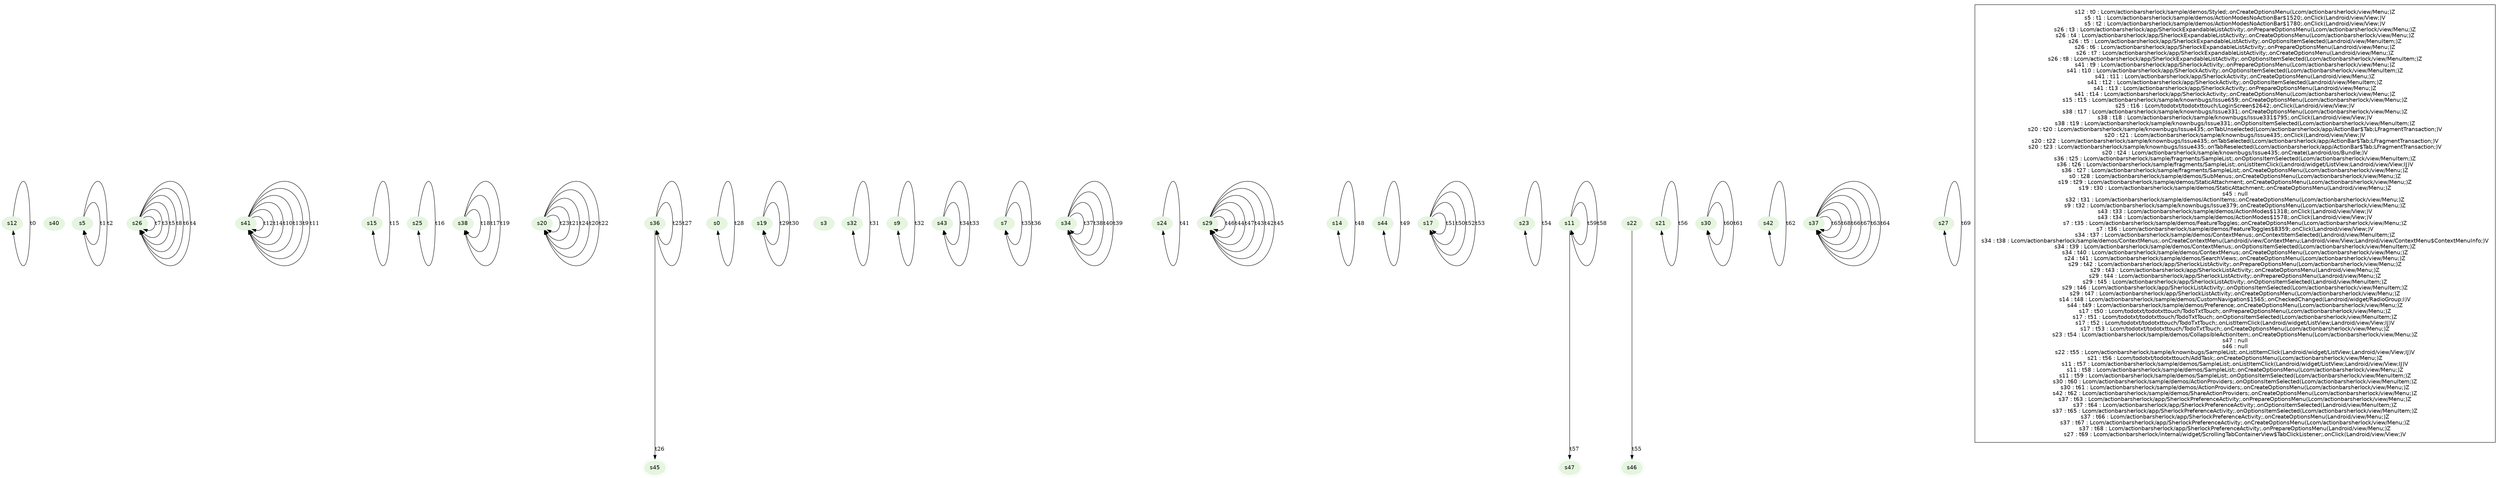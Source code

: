 digraph {
fontname="Helvetica";
node[style=filled, fontname="Helvetica", colorscheme=greens3, color=1];
s12;
s40;
s5;
s26;
s41;
s15;
s25;
s38;
s20;
s36;
s0;
s19;
s45[peripheries=2];
s3;
s32;
s9;
s43;
s7;
s34;
s24;
s29;
s14;
s44;
s17;
s23;
s47[peripheries=2];
s46[peripheries=2];
s22;
s21;
s11;
s30;
s42;
s37;
s27;
s9 -> s9[label="t32"];
s29 -> s29[label="t46"];
s5 -> s5[label="t1"];
s41 -> s41[label="t12"];
s20 -> s20[label="t23"];
s37 -> s37[label="t65"];
s14 -> s14[label="t48"];
s25 -> s25[label="t16"];
s37 -> s37[label="t68"];
s20 -> s20[label="t21"];
s22 -> s46[label="t55"];
s15 -> s15[label="t15"];
s26 -> s26[label="t7"];
s26 -> s26[label="t3"];
s36 -> s36[label="t25"];
s42 -> s42[label="t62"];
s7 -> s7[label="t35"];
s11 -> s11[label="t59"];
s17 -> s17[label="t51"];
s36 -> s45[label="t26"];
s43 -> s43[label="t34"];
s29 -> s29[label="t44"];
s43 -> s43[label="t33"];
s44 -> s44[label="t49"];
s19 -> s19[label="t29"];
s26 -> s26[label="t5"];
s23 -> s23[label="t54"];
s11 -> s11[label="t58"];
s38 -> s38[label="t18"];
s41 -> s41[label="t14"];
s38 -> s38[label="t17"];
s29 -> s29[label="t47"];
s30 -> s30[label="t60"];
s19 -> s19[label="t30"];
s21 -> s21[label="t56"];
s20 -> s20[label="t24"];
s30 -> s30[label="t61"];
s29 -> s29[label="t43"];
s20 -> s20[label="t20"];
s11 -> s47[label="t57"];
s5 -> s5[label="t2"];
s37 -> s37[label="t66"];
s20 -> s20[label="t22"];
s29 -> s29[label="t42"];
s41 -> s41[label="t10"];
s34 -> s34[label="t37"];
s34 -> s34[label="t38"];
s29 -> s29[label="t45"];
s41 -> s41[label="t13"];
s12 -> s12[label="t0"];
s24 -> s24[label="t41"];
s37 -> s37[label="t67"];
s17 -> s17[label="t50"];
s17 -> s17[label="t52"];
s41 -> s41[label="t9"];
s36 -> s36[label="t27"];
s34 -> s34[label="t40"];
s26 -> s26[label="t8"];
s26 -> s26[label="t6"];
s41 -> s41[label="t11"];
s37 -> s37[label="t63"];
s17 -> s17[label="t53"];
s26 -> s26[label="t4"];
s32 -> s32[label="t31"];
s38 -> s38[label="t19"];
s34 -> s34[label="t39"];
s37 -> s37[label="t64"];
s0 -> s0[label="t28"];
s7 -> s7[label="t36"];
s27 -> s27[label="t69"];
subgraph cluster_key {
ds[shape=plaintext, style=solid,label="s12 : t0 : Lcom/actionbarsherlock/sample/demos/Styled;.onCreateOptionsMenu(Lcom/actionbarsherlock/view/Menu;)Z\ns5 : t1 : Lcom/actionbarsherlock/sample/demos/ActionModesNoActionBar$1520;.onClick(Landroid/view/View;)V\ns5 : t2 : Lcom/actionbarsherlock/sample/demos/ActionModesNoActionBar$1780;.onClick(Landroid/view/View;)V\ns26 : t3 : Lcom/actionbarsherlock/app/SherlockExpandableListActivity;.onPrepareOptionsMenu(Lcom/actionbarsherlock/view/Menu;)Z\ns26 : t4 : Lcom/actionbarsherlock/app/SherlockExpandableListActivity;.onCreateOptionsMenu(Lcom/actionbarsherlock/view/Menu;)Z\ns26 : t5 : Lcom/actionbarsherlock/app/SherlockExpandableListActivity;.onOptionsItemSelected(Landroid/view/MenuItem;)Z\ns26 : t6 : Lcom/actionbarsherlock/app/SherlockExpandableListActivity;.onPrepareOptionsMenu(Landroid/view/Menu;)Z\ns26 : t7 : Lcom/actionbarsherlock/app/SherlockExpandableListActivity;.onCreateOptionsMenu(Landroid/view/Menu;)Z\ns26 : t8 : Lcom/actionbarsherlock/app/SherlockExpandableListActivity;.onOptionsItemSelected(Lcom/actionbarsherlock/view/MenuItem;)Z\ns41 : t9 : Lcom/actionbarsherlock/app/SherlockActivity;.onPrepareOptionsMenu(Lcom/actionbarsherlock/view/Menu;)Z\ns41 : t10 : Lcom/actionbarsherlock/app/SherlockActivity;.onOptionsItemSelected(Lcom/actionbarsherlock/view/MenuItem;)Z\ns41 : t11 : Lcom/actionbarsherlock/app/SherlockActivity;.onCreateOptionsMenu(Landroid/view/Menu;)Z\ns41 : t12 : Lcom/actionbarsherlock/app/SherlockActivity;.onOptionsItemSelected(Landroid/view/MenuItem;)Z\ns41 : t13 : Lcom/actionbarsherlock/app/SherlockActivity;.onPrepareOptionsMenu(Landroid/view/Menu;)Z\ns41 : t14 : Lcom/actionbarsherlock/app/SherlockActivity;.onCreateOptionsMenu(Lcom/actionbarsherlock/view/Menu;)Z\ns15 : t15 : Lcom/actionbarsherlock/sample/knownbugs/Issue659;.onCreateOptionsMenu(Lcom/actionbarsherlock/view/Menu;)Z\ns25 : t16 : Lcom/todotxt/todotxttouch/LoginScreen$2642;.onClick(Landroid/view/View;)V\ns38 : t17 : Lcom/actionbarsherlock/sample/knownbugs/Issue331;.onCreateOptionsMenu(Lcom/actionbarsherlock/view/Menu;)Z\ns38 : t18 : Lcom/actionbarsherlock/sample/knownbugs/Issue331$795;.onClick(Landroid/view/View;)V\ns38 : t19 : Lcom/actionbarsherlock/sample/knownbugs/Issue331;.onOptionsItemSelected(Lcom/actionbarsherlock/view/MenuItem;)Z\ns20 : t20 : Lcom/actionbarsherlock/sample/knownbugs/Issue435;.onTabUnselected(Lcom/actionbarsherlock/app/ActionBar$Tab;LFragmentTransaction;)V\ns20 : t21 : Lcom/actionbarsherlock/sample/knownbugs/Issue435;.onClick(Landroid/view/View;)V\ns20 : t22 : Lcom/actionbarsherlock/sample/knownbugs/Issue435;.onTabSelected(Lcom/actionbarsherlock/app/ActionBar$Tab;LFragmentTransaction;)V\ns20 : t23 : Lcom/actionbarsherlock/sample/knownbugs/Issue435;.onTabReselected(Lcom/actionbarsherlock/app/ActionBar$Tab;LFragmentTransaction;)V\ns20 : t24 : Lcom/actionbarsherlock/sample/knownbugs/Issue435;.onCreate(Landroid/os/Bundle;)V\ns36 : t25 : Lcom/actionbarsherlock/sample/fragments/SampleList;.onOptionsItemSelected(Lcom/actionbarsherlock/view/MenuItem;)Z\ns36 : t26 : Lcom/actionbarsherlock/sample/fragments/SampleList;.onListItemClick(Landroid/widget/ListView;Landroid/view/View;IJ)V\ns36 : t27 : Lcom/actionbarsherlock/sample/fragments/SampleList;.onCreateOptionsMenu(Lcom/actionbarsherlock/view/Menu;)Z\ns0 : t28 : Lcom/actionbarsherlock/sample/demos/SubMenus;.onCreateOptionsMenu(Lcom/actionbarsherlock/view/Menu;)Z\ns19 : t29 : Lcom/actionbarsherlock/sample/demos/StaticAttachment;.onCreateOptionsMenu(Lcom/actionbarsherlock/view/Menu;)Z\ns19 : t30 : Lcom/actionbarsherlock/sample/demos/StaticAttachment;.onCreateOptionsMenu(Landroid/view/Menu;)Z\ns45 : null\ns32 : t31 : Lcom/actionbarsherlock/sample/demos/ActionItems;.onCreateOptionsMenu(Lcom/actionbarsherlock/view/Menu;)Z\ns9 : t32 : Lcom/actionbarsherlock/sample/knownbugs/Issue379;.onCreateOptionsMenu(Lcom/actionbarsherlock/view/Menu;)Z\ns43 : t33 : Lcom/actionbarsherlock/sample/demos/ActionModes$1318;.onClick(Landroid/view/View;)V\ns43 : t34 : Lcom/actionbarsherlock/sample/demos/ActionModes$1578;.onClick(Landroid/view/View;)V\ns7 : t35 : Lcom/actionbarsherlock/sample/demos/FeatureToggles;.onCreateOptionsMenu(Lcom/actionbarsherlock/view/Menu;)Z\ns7 : t36 : Lcom/actionbarsherlock/sample/demos/FeatureToggles$8359;.onClick(Landroid/view/View;)V\ns34 : t37 : Lcom/actionbarsherlock/sample/demos/ContextMenus;.onContextItemSelected(Landroid/view/MenuItem;)Z\ns34 : t38 : Lcom/actionbarsherlock/sample/demos/ContextMenus;.onCreateContextMenu(Landroid/view/ContextMenu;Landroid/view/View;Landroid/view/ContextMenu$ContextMenuInfo;)V\ns34 : t39 : Lcom/actionbarsherlock/sample/demos/ContextMenus;.onOptionsItemSelected(Lcom/actionbarsherlock/view/MenuItem;)Z\ns34 : t40 : Lcom/actionbarsherlock/sample/demos/ContextMenus;.onCreateOptionsMenu(Lcom/actionbarsherlock/view/Menu;)Z\ns24 : t41 : Lcom/actionbarsherlock/sample/demos/SearchViews;.onCreateOptionsMenu(Lcom/actionbarsherlock/view/Menu;)Z\ns29 : t42 : Lcom/actionbarsherlock/app/SherlockListActivity;.onPrepareOptionsMenu(Lcom/actionbarsherlock/view/Menu;)Z\ns29 : t43 : Lcom/actionbarsherlock/app/SherlockListActivity;.onCreateOptionsMenu(Landroid/view/Menu;)Z\ns29 : t44 : Lcom/actionbarsherlock/app/SherlockListActivity;.onPrepareOptionsMenu(Landroid/view/Menu;)Z\ns29 : t45 : Lcom/actionbarsherlock/app/SherlockListActivity;.onOptionsItemSelected(Landroid/view/MenuItem;)Z\ns29 : t46 : Lcom/actionbarsherlock/app/SherlockListActivity;.onOptionsItemSelected(Lcom/actionbarsherlock/view/MenuItem;)Z\ns29 : t47 : Lcom/actionbarsherlock/app/SherlockListActivity;.onCreateOptionsMenu(Lcom/actionbarsherlock/view/Menu;)Z\ns14 : t48 : Lcom/actionbarsherlock/sample/demos/CustomNavigation$1565;.onCheckedChanged(Landroid/widget/RadioGroup;I)V\ns44 : t49 : Lcom/actionbarsherlock/sample/demos/Preference;.onCreateOptionsMenu(Lcom/actionbarsherlock/view/Menu;)Z\ns17 : t50 : Lcom/todotxt/todotxttouch/TodoTxtTouch;.onPrepareOptionsMenu(Lcom/actionbarsherlock/view/Menu;)Z\ns17 : t51 : Lcom/todotxt/todotxttouch/TodoTxtTouch;.onOptionsItemSelected(Lcom/actionbarsherlock/view/MenuItem;)Z\ns17 : t52 : Lcom/todotxt/todotxttouch/TodoTxtTouch;.onListItemClick(Landroid/widget/ListView;Landroid/view/View;IJ)V\ns17 : t53 : Lcom/todotxt/todotxttouch/TodoTxtTouch;.onCreateOptionsMenu(Lcom/actionbarsherlock/view/Menu;)Z\ns23 : t54 : Lcom/actionbarsherlock/sample/demos/CollapsibleActionItem;.onCreateOptionsMenu(Lcom/actionbarsherlock/view/Menu;)Z\ns47 : null\ns46 : null\ns22 : t55 : Lcom/actionbarsherlock/sample/knownbugs/SampleList;.onListItemClick(Landroid/widget/ListView;Landroid/view/View;IJ)V\ns21 : t56 : Lcom/todotxt/todotxttouch/AddTask;.onCreateOptionsMenu(Lcom/actionbarsherlock/view/Menu;)Z\ns11 : t57 : Lcom/actionbarsherlock/sample/demos/SampleList;.onListItemClick(Landroid/widget/ListView;Landroid/view/View;IJ)V\ns11 : t58 : Lcom/actionbarsherlock/sample/demos/SampleList;.onCreateOptionsMenu(Lcom/actionbarsherlock/view/Menu;)Z\ns11 : t59 : Lcom/actionbarsherlock/sample/demos/SampleList;.onOptionsItemSelected(Lcom/actionbarsherlock/view/MenuItem;)Z\ns30 : t60 : Lcom/actionbarsherlock/sample/demos/ActionProviders;.onOptionsItemSelected(Lcom/actionbarsherlock/view/MenuItem;)Z\ns30 : t61 : Lcom/actionbarsherlock/sample/demos/ActionProviders;.onCreateOptionsMenu(Lcom/actionbarsherlock/view/Menu;)Z\ns42 : t62 : Lcom/actionbarsherlock/sample/demos/ShareActionProviders;.onCreateOptionsMenu(Lcom/actionbarsherlock/view/Menu;)Z\ns37 : t63 : Lcom/actionbarsherlock/app/SherlockPreferenceActivity;.onPrepareOptionsMenu(Lcom/actionbarsherlock/view/Menu;)Z\ns37 : t64 : Lcom/actionbarsherlock/app/SherlockPreferenceActivity;.onOptionsItemSelected(Landroid/view/MenuItem;)Z\ns37 : t65 : Lcom/actionbarsherlock/app/SherlockPreferenceActivity;.onOptionsItemSelected(Lcom/actionbarsherlock/view/MenuItem;)Z\ns37 : t66 : Lcom/actionbarsherlock/app/SherlockPreferenceActivity;.onCreateOptionsMenu(Landroid/view/Menu;)Z\ns37 : t67 : Lcom/actionbarsherlock/app/SherlockPreferenceActivity;.onCreateOptionsMenu(Lcom/actionbarsherlock/view/Menu;)Z\ns37 : t68 : Lcom/actionbarsherlock/app/SherlockPreferenceActivity;.onPrepareOptionsMenu(Landroid/view/Menu;)Z\ns27 : t69 : Lcom/actionbarsherlock/internal/widget/ScrollingTabContainerView$TabClickListener;.onClick(Landroid/view/View;)V\n"];}
}
